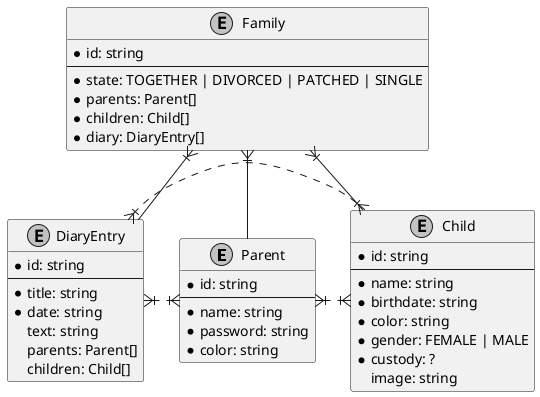 @startuml

skinparam monochrome true
skinparam shadowing false

entity Parent {
  * id: string
  --
  * name: string
  * password: string
  * color: string
}

entity Child {
  * id: string
  --
  * name: string
  * birthdate: string
  * color: string
  * gender: FEMALE | MALE
  * custody: ?
  image: string
}

entity Family {
  * id: string
  --
  * state: TOGETHER | DIVORCED | PATCHED | SINGLE
  * parents: Parent[]
  * children: Child[]
  * diary: DiaryEntry[]
}

entity DiaryEntry {
  * id: string
  --
  * title: string
  * date: string
  text: string
  parents: Parent[]
  children: Child[]
}

' relations
Family }|-- Parent
Family }|-- Child
Family }|-- DiaryEntry

' artificial relations
 Parent }|.|{ Child
 DiaryEntry }|.|{ Parent
 DiaryEntry }|.|{ Child

@enduml
